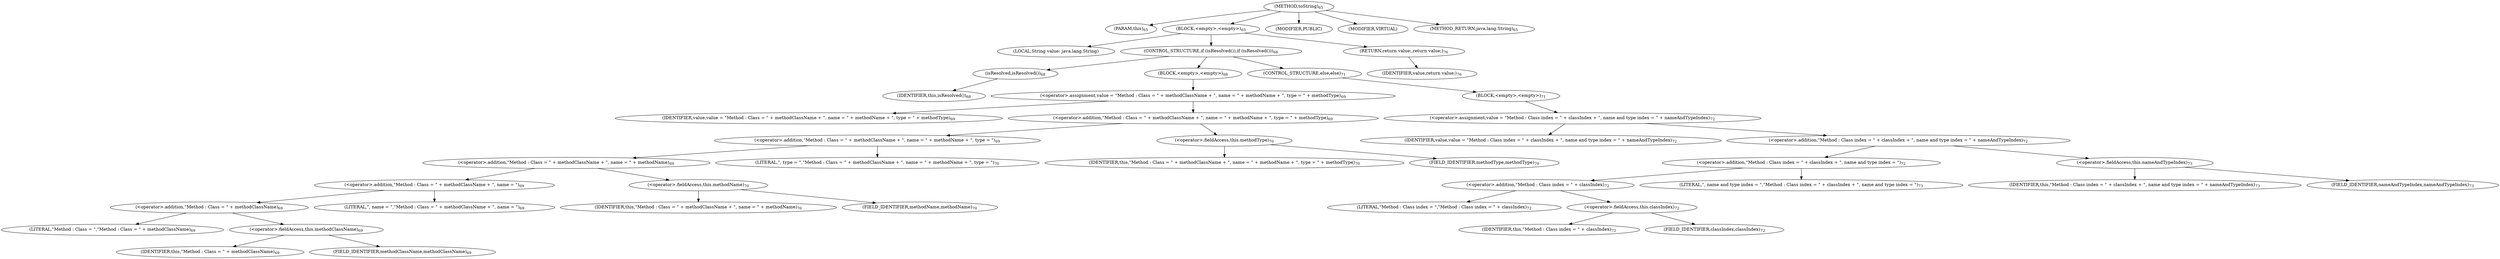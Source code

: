 digraph "toString" {  
"52" [label = <(METHOD,toString)<SUB>65</SUB>> ]
"6" [label = <(PARAM,this)<SUB>65</SUB>> ]
"53" [label = <(BLOCK,&lt;empty&gt;,&lt;empty&gt;)<SUB>65</SUB>> ]
"54" [label = <(LOCAL,String value: java.lang.String)> ]
"55" [label = <(CONTROL_STRUCTURE,if (isResolved()),if (isResolved()))<SUB>68</SUB>> ]
"56" [label = <(isResolved,isResolved())<SUB>68</SUB>> ]
"5" [label = <(IDENTIFIER,this,isResolved())<SUB>68</SUB>> ]
"57" [label = <(BLOCK,&lt;empty&gt;,&lt;empty&gt;)<SUB>68</SUB>> ]
"58" [label = <(&lt;operator&gt;.assignment,value = &quot;Method : Class = &quot; + methodClassName + &quot;, name = &quot; + methodName + &quot;, type = &quot; + methodType)<SUB>69</SUB>> ]
"59" [label = <(IDENTIFIER,value,value = &quot;Method : Class = &quot; + methodClassName + &quot;, name = &quot; + methodName + &quot;, type = &quot; + methodType)<SUB>69</SUB>> ]
"60" [label = <(&lt;operator&gt;.addition,&quot;Method : Class = &quot; + methodClassName + &quot;, name = &quot; + methodName + &quot;, type = &quot; + methodType)<SUB>69</SUB>> ]
"61" [label = <(&lt;operator&gt;.addition,&quot;Method : Class = &quot; + methodClassName + &quot;, name = &quot; + methodName + &quot;, type = &quot;)<SUB>69</SUB>> ]
"62" [label = <(&lt;operator&gt;.addition,&quot;Method : Class = &quot; + methodClassName + &quot;, name = &quot; + methodName)<SUB>69</SUB>> ]
"63" [label = <(&lt;operator&gt;.addition,&quot;Method : Class = &quot; + methodClassName + &quot;, name = &quot;)<SUB>69</SUB>> ]
"64" [label = <(&lt;operator&gt;.addition,&quot;Method : Class = &quot; + methodClassName)<SUB>69</SUB>> ]
"65" [label = <(LITERAL,&quot;Method : Class = &quot;,&quot;Method : Class = &quot; + methodClassName)<SUB>69</SUB>> ]
"66" [label = <(&lt;operator&gt;.fieldAccess,this.methodClassName)<SUB>69</SUB>> ]
"67" [label = <(IDENTIFIER,this,&quot;Method : Class = &quot; + methodClassName)<SUB>69</SUB>> ]
"68" [label = <(FIELD_IDENTIFIER,methodClassName,methodClassName)<SUB>69</SUB>> ]
"69" [label = <(LITERAL,&quot;, name = &quot;,&quot;Method : Class = &quot; + methodClassName + &quot;, name = &quot;)<SUB>69</SUB>> ]
"70" [label = <(&lt;operator&gt;.fieldAccess,this.methodName)<SUB>70</SUB>> ]
"71" [label = <(IDENTIFIER,this,&quot;Method : Class = &quot; + methodClassName + &quot;, name = &quot; + methodName)<SUB>70</SUB>> ]
"72" [label = <(FIELD_IDENTIFIER,methodName,methodName)<SUB>70</SUB>> ]
"73" [label = <(LITERAL,&quot;, type = &quot;,&quot;Method : Class = &quot; + methodClassName + &quot;, name = &quot; + methodName + &quot;, type = &quot;)<SUB>70</SUB>> ]
"74" [label = <(&lt;operator&gt;.fieldAccess,this.methodType)<SUB>70</SUB>> ]
"75" [label = <(IDENTIFIER,this,&quot;Method : Class = &quot; + methodClassName + &quot;, name = &quot; + methodName + &quot;, type = &quot; + methodType)<SUB>70</SUB>> ]
"76" [label = <(FIELD_IDENTIFIER,methodType,methodType)<SUB>70</SUB>> ]
"77" [label = <(CONTROL_STRUCTURE,else,else)<SUB>71</SUB>> ]
"78" [label = <(BLOCK,&lt;empty&gt;,&lt;empty&gt;)<SUB>71</SUB>> ]
"79" [label = <(&lt;operator&gt;.assignment,value = &quot;Method : Class index = &quot; + classIndex + &quot;, name and type index = &quot; + nameAndTypeIndex)<SUB>72</SUB>> ]
"80" [label = <(IDENTIFIER,value,value = &quot;Method : Class index = &quot; + classIndex + &quot;, name and type index = &quot; + nameAndTypeIndex)<SUB>72</SUB>> ]
"81" [label = <(&lt;operator&gt;.addition,&quot;Method : Class index = &quot; + classIndex + &quot;, name and type index = &quot; + nameAndTypeIndex)<SUB>72</SUB>> ]
"82" [label = <(&lt;operator&gt;.addition,&quot;Method : Class index = &quot; + classIndex + &quot;, name and type index = &quot;)<SUB>72</SUB>> ]
"83" [label = <(&lt;operator&gt;.addition,&quot;Method : Class index = &quot; + classIndex)<SUB>72</SUB>> ]
"84" [label = <(LITERAL,&quot;Method : Class index = &quot;,&quot;Method : Class index = &quot; + classIndex)<SUB>72</SUB>> ]
"85" [label = <(&lt;operator&gt;.fieldAccess,this.classIndex)<SUB>72</SUB>> ]
"86" [label = <(IDENTIFIER,this,&quot;Method : Class index = &quot; + classIndex)<SUB>72</SUB>> ]
"87" [label = <(FIELD_IDENTIFIER,classIndex,classIndex)<SUB>72</SUB>> ]
"88" [label = <(LITERAL,&quot;, name and type index = &quot;,&quot;Method : Class index = &quot; + classIndex + &quot;, name and type index = &quot;)<SUB>73</SUB>> ]
"89" [label = <(&lt;operator&gt;.fieldAccess,this.nameAndTypeIndex)<SUB>73</SUB>> ]
"90" [label = <(IDENTIFIER,this,&quot;Method : Class index = &quot; + classIndex + &quot;, name and type index = &quot; + nameAndTypeIndex)<SUB>73</SUB>> ]
"91" [label = <(FIELD_IDENTIFIER,nameAndTypeIndex,nameAndTypeIndex)<SUB>73</SUB>> ]
"92" [label = <(RETURN,return value;,return value;)<SUB>76</SUB>> ]
"93" [label = <(IDENTIFIER,value,return value;)<SUB>76</SUB>> ]
"94" [label = <(MODIFIER,PUBLIC)> ]
"95" [label = <(MODIFIER,VIRTUAL)> ]
"96" [label = <(METHOD_RETURN,java.lang.String)<SUB>65</SUB>> ]
  "52" -> "6" 
  "52" -> "53" 
  "52" -> "94" 
  "52" -> "95" 
  "52" -> "96" 
  "53" -> "54" 
  "53" -> "55" 
  "53" -> "92" 
  "55" -> "56" 
  "55" -> "57" 
  "55" -> "77" 
  "56" -> "5" 
  "57" -> "58" 
  "58" -> "59" 
  "58" -> "60" 
  "60" -> "61" 
  "60" -> "74" 
  "61" -> "62" 
  "61" -> "73" 
  "62" -> "63" 
  "62" -> "70" 
  "63" -> "64" 
  "63" -> "69" 
  "64" -> "65" 
  "64" -> "66" 
  "66" -> "67" 
  "66" -> "68" 
  "70" -> "71" 
  "70" -> "72" 
  "74" -> "75" 
  "74" -> "76" 
  "77" -> "78" 
  "78" -> "79" 
  "79" -> "80" 
  "79" -> "81" 
  "81" -> "82" 
  "81" -> "89" 
  "82" -> "83" 
  "82" -> "88" 
  "83" -> "84" 
  "83" -> "85" 
  "85" -> "86" 
  "85" -> "87" 
  "89" -> "90" 
  "89" -> "91" 
  "92" -> "93" 
}
